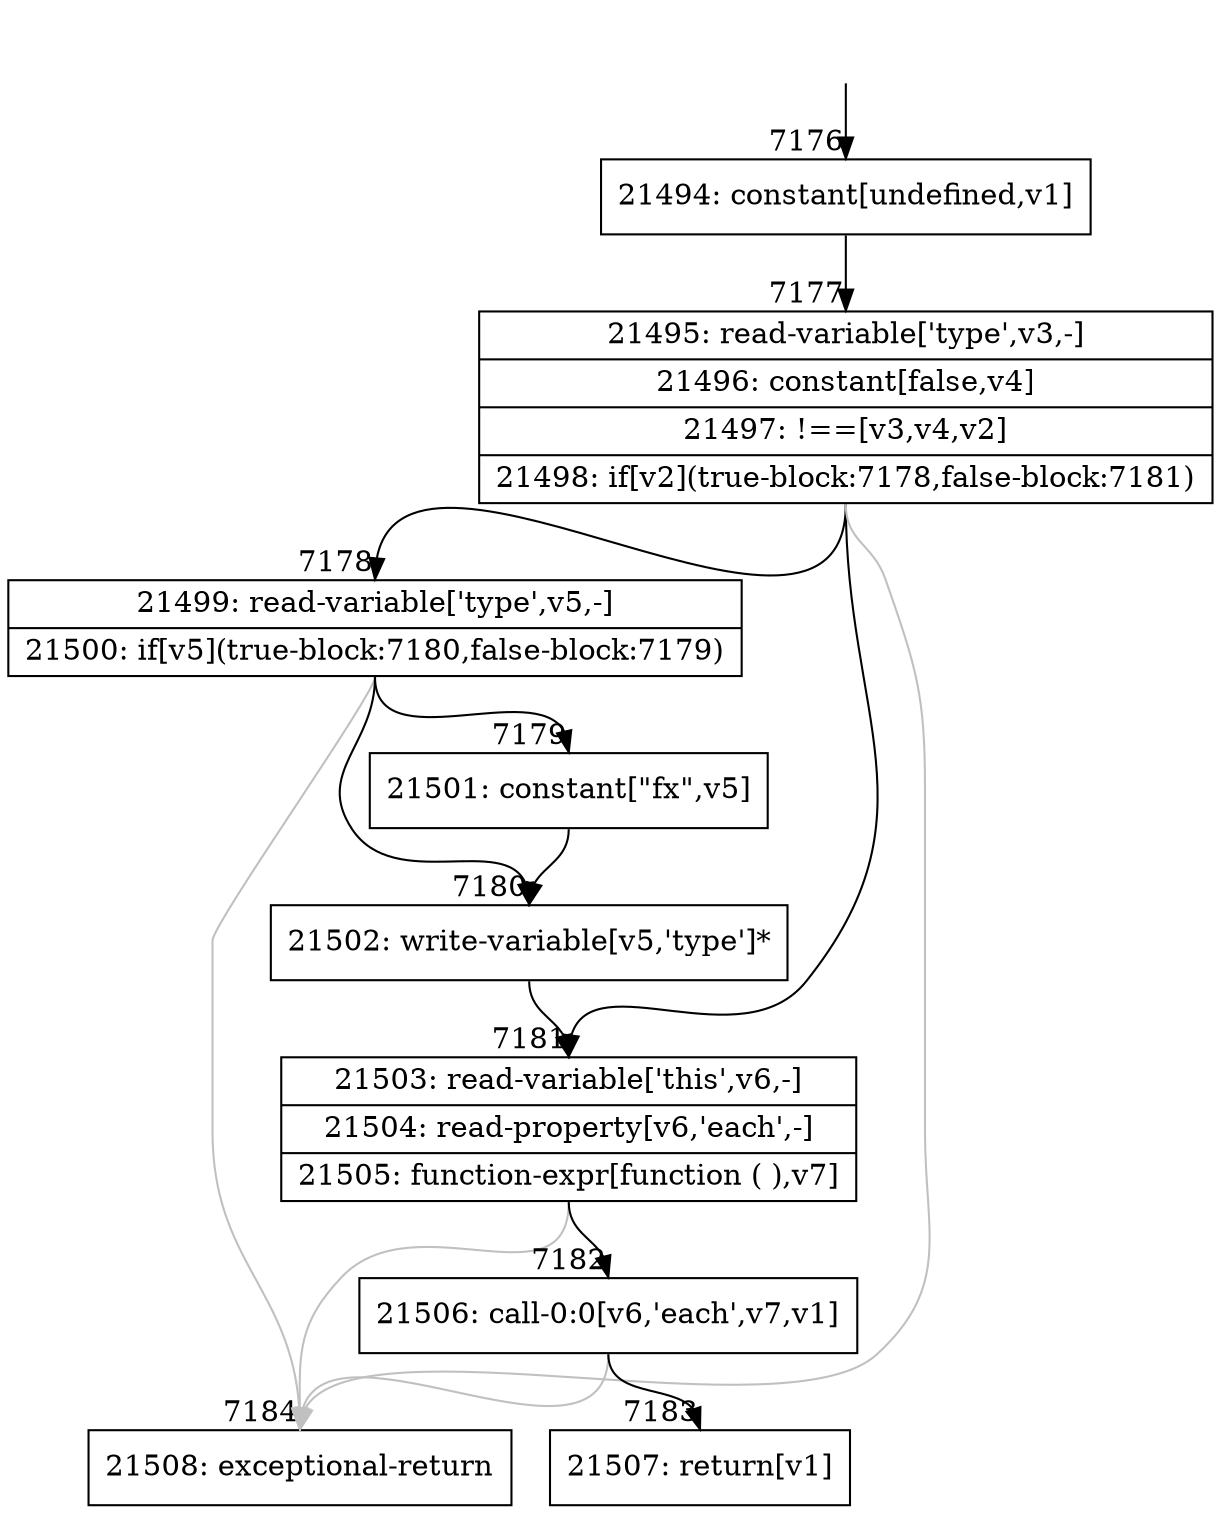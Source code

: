 digraph {
rankdir="TD"
BB_entry436[shape=none,label=""];
BB_entry436 -> BB7176 [tailport=s, headport=n, headlabel="    7176"]
BB7176 [shape=record label="{21494: constant[undefined,v1]}" ] 
BB7176 -> BB7177 [tailport=s, headport=n, headlabel="      7177"]
BB7177 [shape=record label="{21495: read-variable['type',v3,-]|21496: constant[false,v4]|21497: !==[v3,v4,v2]|21498: if[v2](true-block:7178,false-block:7181)}" ] 
BB7177 -> BB7178 [tailport=s, headport=n, headlabel="      7178"]
BB7177 -> BB7181 [tailport=s, headport=n, headlabel="      7181"]
BB7177 -> BB7184 [tailport=s, headport=n, color=gray, headlabel="      7184"]
BB7178 [shape=record label="{21499: read-variable['type',v5,-]|21500: if[v5](true-block:7180,false-block:7179)}" ] 
BB7178 -> BB7180 [tailport=s, headport=n, headlabel="      7180"]
BB7178 -> BB7179 [tailport=s, headport=n, headlabel="      7179"]
BB7178 -> BB7184 [tailport=s, headport=n, color=gray]
BB7179 [shape=record label="{21501: constant[\"fx\",v5]}" ] 
BB7179 -> BB7180 [tailport=s, headport=n]
BB7180 [shape=record label="{21502: write-variable[v5,'type']*}" ] 
BB7180 -> BB7181 [tailport=s, headport=n]
BB7181 [shape=record label="{21503: read-variable['this',v6,-]|21504: read-property[v6,'each',-]|21505: function-expr[function ( ),v7]}" ] 
BB7181 -> BB7182 [tailport=s, headport=n, headlabel="      7182"]
BB7181 -> BB7184 [tailport=s, headport=n, color=gray]
BB7182 [shape=record label="{21506: call-0:0[v6,'each',v7,v1]}" ] 
BB7182 -> BB7183 [tailport=s, headport=n, headlabel="      7183"]
BB7182 -> BB7184 [tailport=s, headport=n, color=gray]
BB7183 [shape=record label="{21507: return[v1]}" ] 
BB7184 [shape=record label="{21508: exceptional-return}" ] 
}

